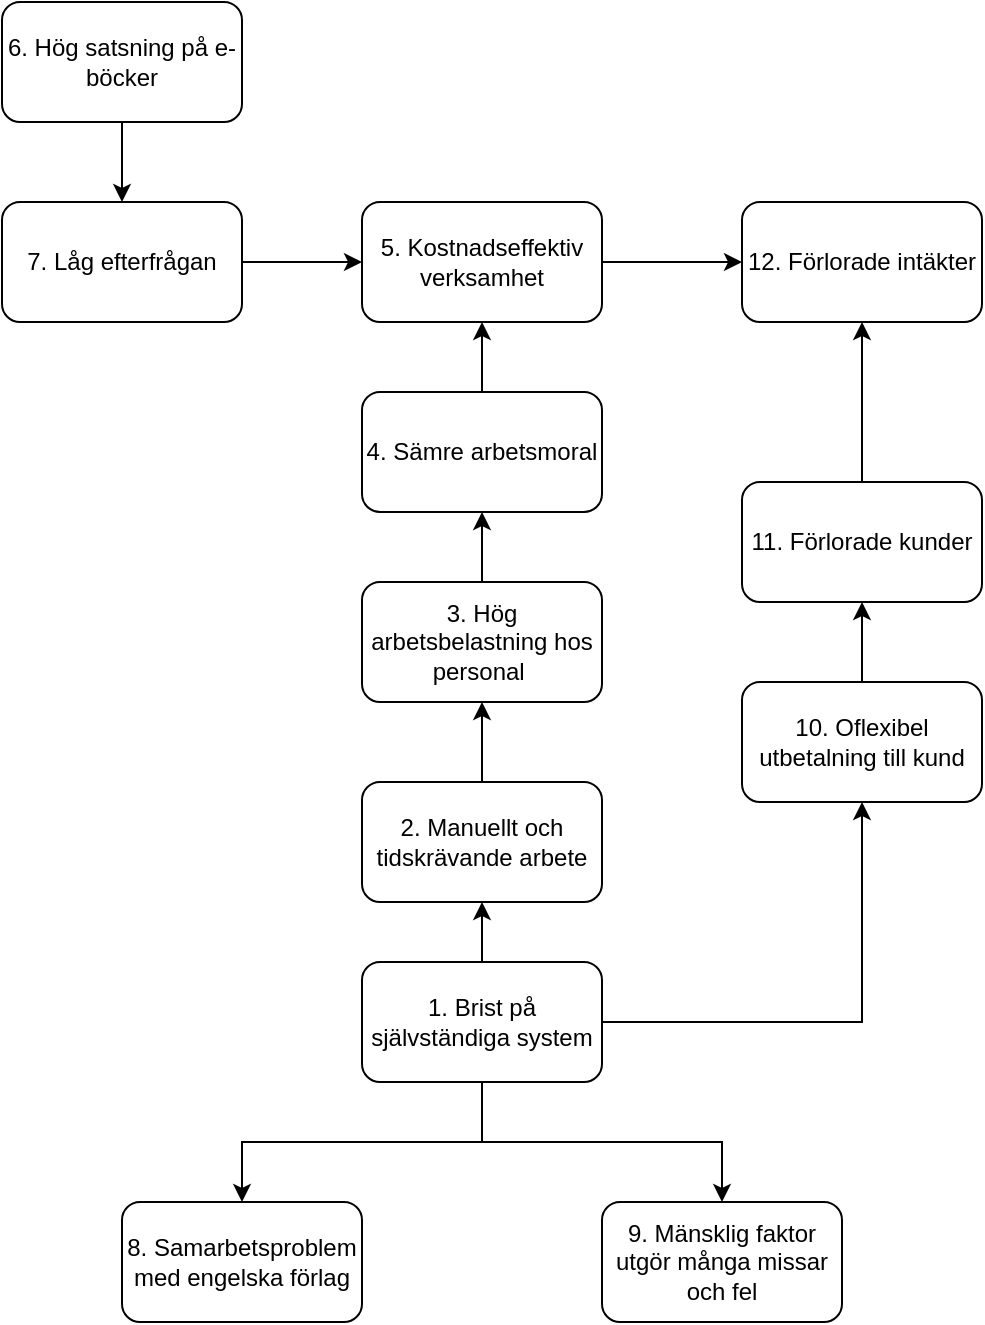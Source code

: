 <mxfile version="20.8.22" type="github">
  <diagram id="C5RBs43oDa-KdzZeNtuy" name="Page-1">
    <mxGraphModel dx="595" dy="948" grid="1" gridSize="10" guides="1" tooltips="1" connect="1" arrows="1" fold="1" page="1" pageScale="1" pageWidth="827" pageHeight="1169" math="0" shadow="0">
      <root>
        <mxCell id="WIyWlLk6GJQsqaUBKTNV-0" />
        <mxCell id="WIyWlLk6GJQsqaUBKTNV-1" parent="WIyWlLk6GJQsqaUBKTNV-0" />
        <mxCell id="3OaZ87UKhvRS_r4vwTOK-12" style="edgeStyle=orthogonalEdgeStyle;rounded=0;orthogonalLoop=1;jettySize=auto;html=1;" edge="1" parent="WIyWlLk6GJQsqaUBKTNV-1" source="3OaZ87UKhvRS_r4vwTOK-0" target="3OaZ87UKhvRS_r4vwTOK-1">
          <mxGeometry relative="1" as="geometry" />
        </mxCell>
        <mxCell id="3OaZ87UKhvRS_r4vwTOK-16" style="edgeStyle=orthogonalEdgeStyle;rounded=0;orthogonalLoop=1;jettySize=auto;html=1;" edge="1" parent="WIyWlLk6GJQsqaUBKTNV-1" source="3OaZ87UKhvRS_r4vwTOK-0" target="3OaZ87UKhvRS_r4vwTOK-15">
          <mxGeometry relative="1" as="geometry" />
        </mxCell>
        <mxCell id="3OaZ87UKhvRS_r4vwTOK-22" style="edgeStyle=orthogonalEdgeStyle;rounded=0;orthogonalLoop=1;jettySize=auto;html=1;entryX=0.5;entryY=1;entryDx=0;entryDy=0;" edge="1" parent="WIyWlLk6GJQsqaUBKTNV-1" source="3OaZ87UKhvRS_r4vwTOK-0" target="3OaZ87UKhvRS_r4vwTOK-6">
          <mxGeometry relative="1" as="geometry" />
        </mxCell>
        <mxCell id="3OaZ87UKhvRS_r4vwTOK-23" value="" style="edgeStyle=orthogonalEdgeStyle;rounded=0;orthogonalLoop=1;jettySize=auto;html=1;" edge="1" parent="WIyWlLk6GJQsqaUBKTNV-1" source="3OaZ87UKhvRS_r4vwTOK-0" target="3OaZ87UKhvRS_r4vwTOK-2">
          <mxGeometry relative="1" as="geometry" />
        </mxCell>
        <mxCell id="3OaZ87UKhvRS_r4vwTOK-0" value="1. Brist på självständiga system" style="rounded=1;whiteSpace=wrap;html=1;" vertex="1" parent="WIyWlLk6GJQsqaUBKTNV-1">
          <mxGeometry x="280" y="810" width="120" height="60" as="geometry" />
        </mxCell>
        <mxCell id="3OaZ87UKhvRS_r4vwTOK-1" value="8. Samarbetsproblem med engelska förlag" style="rounded=1;whiteSpace=wrap;html=1;" vertex="1" parent="WIyWlLk6GJQsqaUBKTNV-1">
          <mxGeometry x="160" y="930" width="120" height="60" as="geometry" />
        </mxCell>
        <mxCell id="3OaZ87UKhvRS_r4vwTOK-29" style="edgeStyle=orthogonalEdgeStyle;rounded=0;orthogonalLoop=1;jettySize=auto;html=1;entryX=0.5;entryY=1;entryDx=0;entryDy=0;" edge="1" parent="WIyWlLk6GJQsqaUBKTNV-1" source="3OaZ87UKhvRS_r4vwTOK-2" target="3OaZ87UKhvRS_r4vwTOK-4">
          <mxGeometry relative="1" as="geometry" />
        </mxCell>
        <mxCell id="3OaZ87UKhvRS_r4vwTOK-2" value="2. Manuellt och tidskrävande arbete" style="rounded=1;whiteSpace=wrap;html=1;" vertex="1" parent="WIyWlLk6GJQsqaUBKTNV-1">
          <mxGeometry x="280" y="720" width="120" height="60" as="geometry" />
        </mxCell>
        <mxCell id="3OaZ87UKhvRS_r4vwTOK-30" style="edgeStyle=orthogonalEdgeStyle;rounded=0;orthogonalLoop=1;jettySize=auto;html=1;entryX=0.5;entryY=1;entryDx=0;entryDy=0;" edge="1" parent="WIyWlLk6GJQsqaUBKTNV-1" source="3OaZ87UKhvRS_r4vwTOK-4" target="3OaZ87UKhvRS_r4vwTOK-27">
          <mxGeometry relative="1" as="geometry" />
        </mxCell>
        <mxCell id="3OaZ87UKhvRS_r4vwTOK-4" value="3. Hög arbetsbelastning hos personal&amp;nbsp;" style="rounded=1;whiteSpace=wrap;html=1;" vertex="1" parent="WIyWlLk6GJQsqaUBKTNV-1">
          <mxGeometry x="280" y="620" width="120" height="60" as="geometry" />
        </mxCell>
        <mxCell id="3OaZ87UKhvRS_r4vwTOK-5" value="12. Förlorade intäkter" style="rounded=1;whiteSpace=wrap;html=1;" vertex="1" parent="WIyWlLk6GJQsqaUBKTNV-1">
          <mxGeometry x="470" y="430" width="120" height="60" as="geometry" />
        </mxCell>
        <mxCell id="3OaZ87UKhvRS_r4vwTOK-10" value="" style="edgeStyle=orthogonalEdgeStyle;rounded=0;orthogonalLoop=1;jettySize=auto;html=1;" edge="1" parent="WIyWlLk6GJQsqaUBKTNV-1" source="3OaZ87UKhvRS_r4vwTOK-6" target="3OaZ87UKhvRS_r4vwTOK-8">
          <mxGeometry relative="1" as="geometry" />
        </mxCell>
        <mxCell id="3OaZ87UKhvRS_r4vwTOK-6" value="10. Oflexibel utbetalning till kund" style="rounded=1;whiteSpace=wrap;html=1;" vertex="1" parent="WIyWlLk6GJQsqaUBKTNV-1">
          <mxGeometry x="470" y="670" width="120" height="60" as="geometry" />
        </mxCell>
        <mxCell id="3OaZ87UKhvRS_r4vwTOK-11" value="" style="edgeStyle=orthogonalEdgeStyle;rounded=0;orthogonalLoop=1;jettySize=auto;html=1;" edge="1" parent="WIyWlLk6GJQsqaUBKTNV-1" source="3OaZ87UKhvRS_r4vwTOK-8" target="3OaZ87UKhvRS_r4vwTOK-5">
          <mxGeometry relative="1" as="geometry" />
        </mxCell>
        <mxCell id="3OaZ87UKhvRS_r4vwTOK-8" value="11. Förlorade kunder" style="rounded=1;whiteSpace=wrap;html=1;" vertex="1" parent="WIyWlLk6GJQsqaUBKTNV-1">
          <mxGeometry x="470" y="570" width="120" height="60" as="geometry" />
        </mxCell>
        <mxCell id="3OaZ87UKhvRS_r4vwTOK-32" value="" style="edgeStyle=orthogonalEdgeStyle;rounded=0;orthogonalLoop=1;jettySize=auto;html=1;" edge="1" parent="WIyWlLk6GJQsqaUBKTNV-1" source="3OaZ87UKhvRS_r4vwTOK-13" target="3OaZ87UKhvRS_r4vwTOK-14">
          <mxGeometry relative="1" as="geometry" />
        </mxCell>
        <mxCell id="3OaZ87UKhvRS_r4vwTOK-13" value="6. Hög satsning på e-böcker" style="rounded=1;whiteSpace=wrap;html=1;" vertex="1" parent="WIyWlLk6GJQsqaUBKTNV-1">
          <mxGeometry x="100" y="330" width="120" height="60" as="geometry" />
        </mxCell>
        <mxCell id="3OaZ87UKhvRS_r4vwTOK-33" value="" style="edgeStyle=orthogonalEdgeStyle;rounded=0;orthogonalLoop=1;jettySize=auto;html=1;" edge="1" parent="WIyWlLk6GJQsqaUBKTNV-1" source="3OaZ87UKhvRS_r4vwTOK-14" target="3OaZ87UKhvRS_r4vwTOK-21">
          <mxGeometry relative="1" as="geometry" />
        </mxCell>
        <mxCell id="3OaZ87UKhvRS_r4vwTOK-14" value="7. Låg efterfrågan" style="rounded=1;whiteSpace=wrap;html=1;" vertex="1" parent="WIyWlLk6GJQsqaUBKTNV-1">
          <mxGeometry x="100" y="430" width="120" height="60" as="geometry" />
        </mxCell>
        <mxCell id="3OaZ87UKhvRS_r4vwTOK-15" value="9. Mänsklig faktor utgör många missar och fel" style="rounded=1;whiteSpace=wrap;html=1;" vertex="1" parent="WIyWlLk6GJQsqaUBKTNV-1">
          <mxGeometry x="400" y="930" width="120" height="60" as="geometry" />
        </mxCell>
        <mxCell id="3OaZ87UKhvRS_r4vwTOK-25" style="edgeStyle=orthogonalEdgeStyle;rounded=0;orthogonalLoop=1;jettySize=auto;html=1;entryX=0;entryY=0.5;entryDx=0;entryDy=0;" edge="1" parent="WIyWlLk6GJQsqaUBKTNV-1" source="3OaZ87UKhvRS_r4vwTOK-21" target="3OaZ87UKhvRS_r4vwTOK-5">
          <mxGeometry relative="1" as="geometry" />
        </mxCell>
        <mxCell id="3OaZ87UKhvRS_r4vwTOK-21" value="5. Kostnadseffektiv verksamhet" style="rounded=1;whiteSpace=wrap;html=1;" vertex="1" parent="WIyWlLk6GJQsqaUBKTNV-1">
          <mxGeometry x="280" y="430" width="120" height="60" as="geometry" />
        </mxCell>
        <mxCell id="3OaZ87UKhvRS_r4vwTOK-31" style="edgeStyle=orthogonalEdgeStyle;rounded=0;orthogonalLoop=1;jettySize=auto;html=1;entryX=0.5;entryY=1;entryDx=0;entryDy=0;" edge="1" parent="WIyWlLk6GJQsqaUBKTNV-1" source="3OaZ87UKhvRS_r4vwTOK-27" target="3OaZ87UKhvRS_r4vwTOK-21">
          <mxGeometry relative="1" as="geometry" />
        </mxCell>
        <mxCell id="3OaZ87UKhvRS_r4vwTOK-27" value="4. Sämre arbetsmoral" style="rounded=1;whiteSpace=wrap;html=1;" vertex="1" parent="WIyWlLk6GJQsqaUBKTNV-1">
          <mxGeometry x="280" y="525" width="120" height="60" as="geometry" />
        </mxCell>
      </root>
    </mxGraphModel>
  </diagram>
</mxfile>
